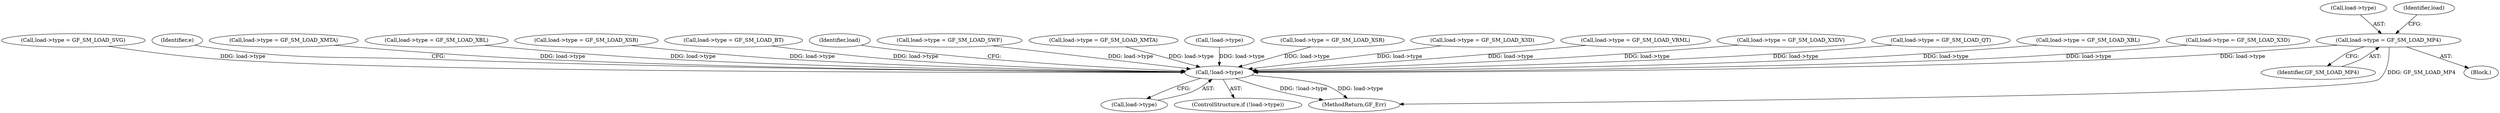digraph "0_gpac_35ab4475a7df9b2a4bcab235e379c0c3ec543658_4@pointer" {
"1000123" [label="(Call,load->type = GF_SM_LOAD_MP4)"];
"1000370" [label="(Call,!load->type)"];
"1000281" [label="(Call,load->type = GF_SM_LOAD_SVG)"];
"1000123" [label="(Call,load->type = GF_SM_LOAD_MP4)"];
"1000375" [label="(Identifier,e)"];
"1000127" [label="(Identifier,GF_SM_LOAD_MP4)"];
"1000241" [label="(Call,load->type = GF_SM_LOAD_XMTA)"];
"1000301" [label="(Call,load->type = GF_SM_LOAD_XBL)"];
"1000371" [label="(Call,load->type)"];
"1000124" [label="(Call,load->type)"];
"1000291" [label="(Call,load->type = GF_SM_LOAD_XSR)"];
"1000369" [label="(ControlStructure,if (!load->type))"];
"1000207" [label="(Call,load->type = GF_SM_LOAD_BT)"];
"1000379" [label="(Identifier,load)"];
"1000446" [label="(MethodReturn,GF_Err)"];
"1000261" [label="(Call,load->type = GF_SM_LOAD_SWF)"];
"1000340" [label="(Call,load->type = GF_SM_LOAD_XMTA)"];
"1000113" [label="(Call,!load->type)"];
"1000329" [label="(Call,load->type = GF_SM_LOAD_XSR)"];
"1000251" [label="(Call,load->type = GF_SM_LOAD_X3D)"];
"1000370" [label="(Call,!load->type)"];
"1000217" [label="(Call,load->type = GF_SM_LOAD_VRML)"];
"1000227" [label="(Call,load->type = GF_SM_LOAD_X3DV)"];
"1000271" [label="(Call,load->type = GF_SM_LOAD_QT)"];
"1000362" [label="(Call,load->type = GF_SM_LOAD_XBL)"];
"1000122" [label="(Block,)"];
"1000372" [label="(Identifier,load)"];
"1000351" [label="(Call,load->type = GF_SM_LOAD_X3D)"];
"1000123" -> "1000122"  [label="AST: "];
"1000123" -> "1000127"  [label="CFG: "];
"1000124" -> "1000123"  [label="AST: "];
"1000127" -> "1000123"  [label="AST: "];
"1000372" -> "1000123"  [label="CFG: "];
"1000123" -> "1000446"  [label="DDG: GF_SM_LOAD_MP4"];
"1000123" -> "1000370"  [label="DDG: load->type"];
"1000370" -> "1000369"  [label="AST: "];
"1000370" -> "1000371"  [label="CFG: "];
"1000371" -> "1000370"  [label="AST: "];
"1000375" -> "1000370"  [label="CFG: "];
"1000379" -> "1000370"  [label="CFG: "];
"1000370" -> "1000446"  [label="DDG: !load->type"];
"1000370" -> "1000446"  [label="DDG: load->type"];
"1000251" -> "1000370"  [label="DDG: load->type"];
"1000217" -> "1000370"  [label="DDG: load->type"];
"1000207" -> "1000370"  [label="DDG: load->type"];
"1000261" -> "1000370"  [label="DDG: load->type"];
"1000241" -> "1000370"  [label="DDG: load->type"];
"1000351" -> "1000370"  [label="DDG: load->type"];
"1000271" -> "1000370"  [label="DDG: load->type"];
"1000340" -> "1000370"  [label="DDG: load->type"];
"1000291" -> "1000370"  [label="DDG: load->type"];
"1000281" -> "1000370"  [label="DDG: load->type"];
"1000113" -> "1000370"  [label="DDG: load->type"];
"1000227" -> "1000370"  [label="DDG: load->type"];
"1000301" -> "1000370"  [label="DDG: load->type"];
"1000329" -> "1000370"  [label="DDG: load->type"];
"1000362" -> "1000370"  [label="DDG: load->type"];
}
